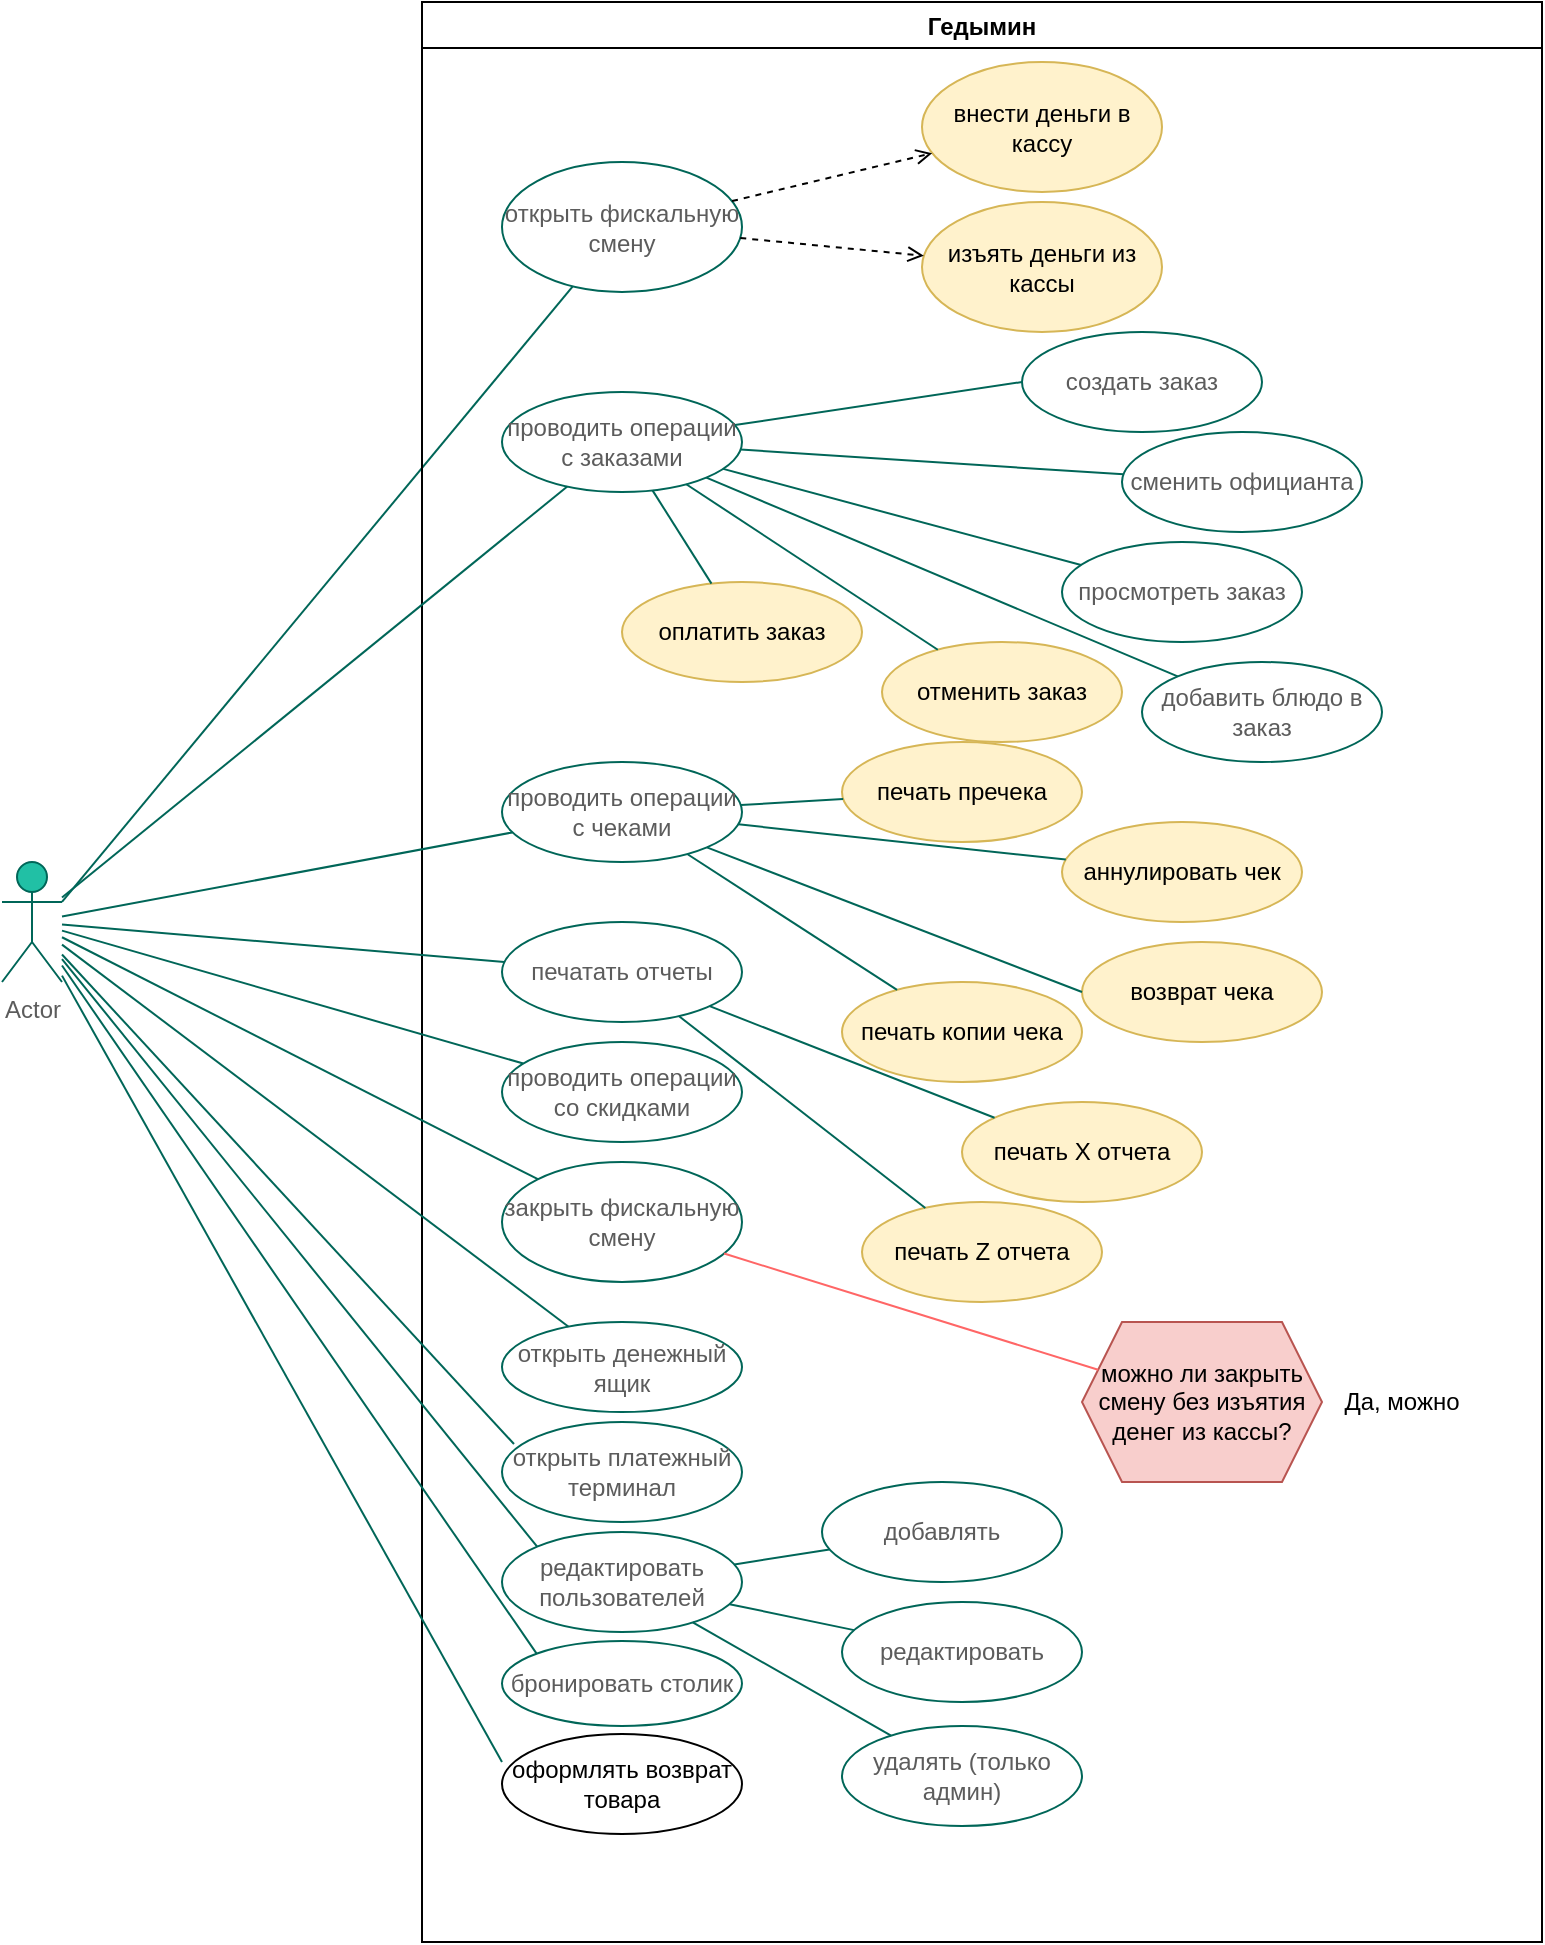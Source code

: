 <mxfile version="15.5.2" type="github">
  <diagram id="GxYnLsHXxuP-54g7DX-x" name="Page-1">
    <mxGraphModel dx="1422" dy="764" grid="1" gridSize="10" guides="1" tooltips="1" connect="1" arrows="1" fold="1" page="1" pageScale="1" pageWidth="827" pageHeight="1169" math="0" shadow="0">
      <root>
        <mxCell id="0" />
        <mxCell id="1" parent="0" />
        <mxCell id="fbP9ISJhYm2EwNBeFBmf-1" value="Actor" style="shape=umlActor;verticalLabelPosition=bottom;verticalAlign=top;html=1;outlineConnect=0;fillColor=#21C0A5;strokeColor=#006658;fontColor=#5C5C5C;" parent="1" vertex="1">
          <mxGeometry x="20" y="490" width="30" height="60" as="geometry" />
        </mxCell>
        <mxCell id="fbP9ISJhYm2EwNBeFBmf-3" value="" style="endArrow=none;html=1;rounded=0;exitX=1;exitY=0.333;exitDx=0;exitDy=0;exitPerimeter=0;strokeColor=#006658;fontColor=#5C5C5C;" parent="1" source="fbP9ISJhYm2EwNBeFBmf-1" target="fbP9ISJhYm2EwNBeFBmf-7" edge="1">
          <mxGeometry width="50" height="50" relative="1" as="geometry">
            <mxPoint x="120" y="415" as="sourcePoint" />
            <mxPoint x="270" y="275" as="targetPoint" />
          </mxGeometry>
        </mxCell>
        <mxCell id="fbP9ISJhYm2EwNBeFBmf-4" value="Гедымин" style="swimlane;" parent="1" vertex="1">
          <mxGeometry x="230" y="60" width="560" height="970" as="geometry" />
        </mxCell>
        <mxCell id="fbP9ISJhYm2EwNBeFBmf-5" value="закрыть фискальную смену" style="ellipse;whiteSpace=wrap;html=1;fillColor=none;strokeColor=#006658;fontColor=#5C5C5C;" parent="fbP9ISJhYm2EwNBeFBmf-4" vertex="1">
          <mxGeometry x="40" y="580" width="120" height="60" as="geometry" />
        </mxCell>
        <mxCell id="fbP9ISJhYm2EwNBeFBmf-6" value="проводить операции с чеками" style="ellipse;whiteSpace=wrap;html=1;fillColor=none;strokeColor=#006658;fontColor=#5C5C5C;" parent="fbP9ISJhYm2EwNBeFBmf-4" vertex="1">
          <mxGeometry x="40" y="380" width="120" height="50" as="geometry" />
        </mxCell>
        <mxCell id="fbP9ISJhYm2EwNBeFBmf-7" value="открыть фискальную смену" style="ellipse;whiteSpace=wrap;html=1;fillColor=none;strokeColor=#006658;fontColor=#5C5C5C;" parent="fbP9ISJhYm2EwNBeFBmf-4" vertex="1">
          <mxGeometry x="40" y="80" width="120" height="65" as="geometry" />
        </mxCell>
        <mxCell id="fbP9ISJhYm2EwNBeFBmf-9" value="создать заказ" style="ellipse;whiteSpace=wrap;html=1;fillColor=none;strokeColor=#006658;fontColor=#5C5C5C;" parent="fbP9ISJhYm2EwNBeFBmf-4" vertex="1">
          <mxGeometry x="300" y="165" width="120" height="50" as="geometry" />
        </mxCell>
        <mxCell id="fbP9ISJhYm2EwNBeFBmf-13" value="внести деньги в кассу" style="ellipse;whiteSpace=wrap;html=1;fillColor=#fff2cc;strokeColor=#d6b656;" parent="fbP9ISJhYm2EwNBeFBmf-4" vertex="1">
          <mxGeometry x="250" y="30" width="120" height="65" as="geometry" />
        </mxCell>
        <mxCell id="fbP9ISJhYm2EwNBeFBmf-14" value="изъять деньги из кассы" style="ellipse;whiteSpace=wrap;html=1;fillColor=#fff2cc;strokeColor=#d6b656;" parent="fbP9ISJhYm2EwNBeFBmf-4" vertex="1">
          <mxGeometry x="250" y="100" width="120" height="65" as="geometry" />
        </mxCell>
        <mxCell id="fbP9ISJhYm2EwNBeFBmf-15" value="" style="html=1;verticalAlign=bottom;labelBackgroundColor=none;endArrow=open;endFill=0;dashed=1;rounded=0;" parent="fbP9ISJhYm2EwNBeFBmf-4" source="fbP9ISJhYm2EwNBeFBmf-7" target="fbP9ISJhYm2EwNBeFBmf-13" edge="1">
          <mxGeometry x="-0.212" y="62" width="160" relative="1" as="geometry">
            <mxPoint x="100" y="210" as="sourcePoint" />
            <mxPoint x="260" y="210" as="targetPoint" />
            <mxPoint as="offset" />
          </mxGeometry>
        </mxCell>
        <mxCell id="fbP9ISJhYm2EwNBeFBmf-16" value="" style="html=1;verticalAlign=bottom;labelBackgroundColor=none;endArrow=open;endFill=0;dashed=1;rounded=0;" parent="fbP9ISJhYm2EwNBeFBmf-4" source="fbP9ISJhYm2EwNBeFBmf-7" target="fbP9ISJhYm2EwNBeFBmf-14" edge="1">
          <mxGeometry width="160" relative="1" as="geometry">
            <mxPoint x="169.605" y="81.225" as="sourcePoint" />
            <mxPoint x="270.47" y="88.441" as="targetPoint" />
          </mxGeometry>
        </mxCell>
        <mxCell id="fbP9ISJhYm2EwNBeFBmf-19" value="просмотреть заказ" style="ellipse;whiteSpace=wrap;html=1;fillColor=none;strokeColor=#006658;fontColor=#5C5C5C;" parent="fbP9ISJhYm2EwNBeFBmf-4" vertex="1">
          <mxGeometry x="320" y="270" width="120" height="50" as="geometry" />
        </mxCell>
        <mxCell id="fbP9ISJhYm2EwNBeFBmf-23" value="отменить заказ" style="ellipse;whiteSpace=wrap;html=1;fillColor=#fff2cc;strokeColor=#d6b656;" parent="fbP9ISJhYm2EwNBeFBmf-4" vertex="1">
          <mxGeometry x="230" y="320" width="120" height="50" as="geometry" />
        </mxCell>
        <mxCell id="fbP9ISJhYm2EwNBeFBmf-25" value="проводить операции с заказами" style="ellipse;whiteSpace=wrap;html=1;fillColor=none;strokeColor=#006658;fontColor=#5C5C5C;" parent="fbP9ISJhYm2EwNBeFBmf-4" vertex="1">
          <mxGeometry x="40" y="195" width="120" height="50" as="geometry" />
        </mxCell>
        <mxCell id="fbP9ISJhYm2EwNBeFBmf-2" value="" style="endArrow=none;html=1;rounded=0;entryX=0;entryY=0.5;entryDx=0;entryDy=0;strokeColor=#006658;fontColor=#5C5C5C;" parent="fbP9ISJhYm2EwNBeFBmf-4" source="fbP9ISJhYm2EwNBeFBmf-25" target="fbP9ISJhYm2EwNBeFBmf-9" edge="1">
          <mxGeometry width="50" height="50" relative="1" as="geometry">
            <mxPoint x="-160" y="385" as="sourcePoint" />
            <mxPoint x="-110" y="335" as="targetPoint" />
          </mxGeometry>
        </mxCell>
        <mxCell id="fbP9ISJhYm2EwNBeFBmf-20" value="" style="endArrow=none;html=1;rounded=0;strokeColor=#006658;fontColor=#5C5C5C;" parent="fbP9ISJhYm2EwNBeFBmf-4" source="fbP9ISJhYm2EwNBeFBmf-25" target="fbP9ISJhYm2EwNBeFBmf-19" edge="1">
          <mxGeometry width="50" height="50" relative="1" as="geometry">
            <mxPoint x="-100" y="190.091" as="sourcePoint" />
            <mxPoint x="50" y="141" as="targetPoint" />
          </mxGeometry>
        </mxCell>
        <mxCell id="fbP9ISJhYm2EwNBeFBmf-24" value="" style="endArrow=none;html=1;rounded=0;strokeColor=#006658;fontColor=#5C5C5C;" parent="fbP9ISJhYm2EwNBeFBmf-4" source="fbP9ISJhYm2EwNBeFBmf-25" target="fbP9ISJhYm2EwNBeFBmf-23" edge="1">
          <mxGeometry width="50" height="50" relative="1" as="geometry">
            <mxPoint x="-100" y="195.667" as="sourcePoint" />
            <mxPoint x="50.338" y="202.348" as="targetPoint" />
          </mxGeometry>
        </mxCell>
        <mxCell id="fbP9ISJhYm2EwNBeFBmf-30" value="сменить официанта" style="ellipse;whiteSpace=wrap;html=1;fillColor=none;strokeColor=#006658;fontColor=#5C5C5C;" parent="fbP9ISJhYm2EwNBeFBmf-4" vertex="1">
          <mxGeometry x="350" y="215" width="120" height="50" as="geometry" />
        </mxCell>
        <mxCell id="fbP9ISJhYm2EwNBeFBmf-31" value="" style="endArrow=none;html=1;rounded=0;strokeColor=#006658;fontColor=#5C5C5C;" parent="fbP9ISJhYm2EwNBeFBmf-4" source="fbP9ISJhYm2EwNBeFBmf-25" target="fbP9ISJhYm2EwNBeFBmf-30" edge="1">
          <mxGeometry width="50" height="50" relative="1" as="geometry">
            <mxPoint x="131.018" y="218.416" as="sourcePoint" />
            <mxPoint x="259.041" y="361.575" as="targetPoint" />
          </mxGeometry>
        </mxCell>
        <mxCell id="fbP9ISJhYm2EwNBeFBmf-33" value="открыть денежный ящик" style="ellipse;whiteSpace=wrap;html=1;fillColor=none;strokeColor=#006658;fontColor=#5C5C5C;" parent="fbP9ISJhYm2EwNBeFBmf-4" vertex="1">
          <mxGeometry x="40" y="660" width="120" height="45" as="geometry" />
        </mxCell>
        <mxCell id="fbP9ISJhYm2EwNBeFBmf-34" value="открыть платежный терминал" style="ellipse;whiteSpace=wrap;html=1;fillColor=none;strokeColor=#006658;fontColor=#5C5C5C;" parent="fbP9ISJhYm2EwNBeFBmf-4" vertex="1">
          <mxGeometry x="40" y="710" width="120" height="50" as="geometry" />
        </mxCell>
        <mxCell id="fbP9ISJhYm2EwNBeFBmf-35" value="редактировать пользователей" style="ellipse;whiteSpace=wrap;html=1;fillColor=none;strokeColor=#006658;fontColor=#5C5C5C;" parent="fbP9ISJhYm2EwNBeFBmf-4" vertex="1">
          <mxGeometry x="40" y="765" width="120" height="50" as="geometry" />
        </mxCell>
        <mxCell id="fbP9ISJhYm2EwNBeFBmf-36" value="бронировать столик" style="ellipse;whiteSpace=wrap;html=1;fillColor=none;strokeColor=#006658;fontColor=#5C5C5C;" parent="fbP9ISJhYm2EwNBeFBmf-4" vertex="1">
          <mxGeometry x="40" y="819.5" width="120" height="42.5" as="geometry" />
        </mxCell>
        <mxCell id="fbP9ISJhYm2EwNBeFBmf-37" value="печать Х отчета" style="ellipse;whiteSpace=wrap;html=1;fillColor=#fff2cc;strokeColor=#d6b656;" parent="fbP9ISJhYm2EwNBeFBmf-4" vertex="1">
          <mxGeometry x="270" y="550" width="120" height="50" as="geometry" />
        </mxCell>
        <mxCell id="fbP9ISJhYm2EwNBeFBmf-38" value="печать Z отчета" style="ellipse;whiteSpace=wrap;html=1;fillColor=#fff2cc;strokeColor=#d6b656;" parent="fbP9ISJhYm2EwNBeFBmf-4" vertex="1">
          <mxGeometry x="220" y="600" width="120" height="50" as="geometry" />
        </mxCell>
        <mxCell id="fbP9ISJhYm2EwNBeFBmf-39" value="печать пречека" style="ellipse;whiteSpace=wrap;html=1;fillColor=#fff2cc;strokeColor=#d6b656;" parent="fbP9ISJhYm2EwNBeFBmf-4" vertex="1">
          <mxGeometry x="210" y="370" width="120" height="50" as="geometry" />
        </mxCell>
        <mxCell id="fbP9ISJhYm2EwNBeFBmf-40" value="оплатить заказ" style="ellipse;whiteSpace=wrap;html=1;fillColor=#fff2cc;strokeColor=#d6b656;" parent="fbP9ISJhYm2EwNBeFBmf-4" vertex="1">
          <mxGeometry x="100" y="290" width="120" height="50" as="geometry" />
        </mxCell>
        <mxCell id="fbP9ISJhYm2EwNBeFBmf-41" value="" style="endArrow=none;html=1;rounded=0;strokeColor=#006658;fontColor=#5C5C5C;" parent="fbP9ISJhYm2EwNBeFBmf-4" source="fbP9ISJhYm2EwNBeFBmf-25" target="fbP9ISJhYm2EwNBeFBmf-40" edge="1">
          <mxGeometry width="50" height="50" relative="1" as="geometry">
            <mxPoint x="170" y="230" as="sourcePoint" />
            <mxPoint x="320" y="230" as="targetPoint" />
          </mxGeometry>
        </mxCell>
        <mxCell id="fbP9ISJhYm2EwNBeFBmf-43" value="аннулировать чек" style="ellipse;whiteSpace=wrap;html=1;fillColor=#fff2cc;strokeColor=#d6b656;" parent="fbP9ISJhYm2EwNBeFBmf-4" vertex="1">
          <mxGeometry x="320" y="410" width="120" height="50" as="geometry" />
        </mxCell>
        <mxCell id="fbP9ISJhYm2EwNBeFBmf-44" value="печать копии чека" style="ellipse;whiteSpace=wrap;html=1;fillColor=#fff2cc;strokeColor=#d6b656;" parent="fbP9ISJhYm2EwNBeFBmf-4" vertex="1">
          <mxGeometry x="210" y="490" width="120" height="50" as="geometry" />
        </mxCell>
        <mxCell id="fbP9ISJhYm2EwNBeFBmf-45" value="оформлять возврат товара" style="ellipse;whiteSpace=wrap;html=1;" parent="fbP9ISJhYm2EwNBeFBmf-4" vertex="1">
          <mxGeometry x="40" y="866" width="120" height="50" as="geometry" />
        </mxCell>
        <mxCell id="fbP9ISJhYm2EwNBeFBmf-46" value="добавлять" style="ellipse;whiteSpace=wrap;html=1;fillColor=none;strokeColor=#006658;fontColor=#5C5C5C;" parent="fbP9ISJhYm2EwNBeFBmf-4" vertex="1">
          <mxGeometry x="200" y="740" width="120" height="50" as="geometry" />
        </mxCell>
        <mxCell id="fbP9ISJhYm2EwNBeFBmf-47" value="редактировать" style="ellipse;whiteSpace=wrap;html=1;fillColor=none;strokeColor=#006658;fontColor=#5C5C5C;" parent="fbP9ISJhYm2EwNBeFBmf-4" vertex="1">
          <mxGeometry x="210" y="800" width="120" height="50" as="geometry" />
        </mxCell>
        <mxCell id="fbP9ISJhYm2EwNBeFBmf-48" value="удалять (только админ)" style="ellipse;whiteSpace=wrap;html=1;fillColor=none;strokeColor=#006658;fontColor=#5C5C5C;" parent="fbP9ISJhYm2EwNBeFBmf-4" vertex="1">
          <mxGeometry x="210" y="862" width="120" height="50" as="geometry" />
        </mxCell>
        <mxCell id="fbP9ISJhYm2EwNBeFBmf-50" value="" style="endArrow=none;html=1;rounded=0;strokeColor=#006658;fontColor=#5C5C5C;" parent="fbP9ISJhYm2EwNBeFBmf-4" source="fbP9ISJhYm2EwNBeFBmf-46" target="fbP9ISJhYm2EwNBeFBmf-35" edge="1">
          <mxGeometry width="50" height="50" relative="1" as="geometry">
            <mxPoint x="410" y="660" as="sourcePoint" />
            <mxPoint x="267.897" y="333.88" as="targetPoint" />
          </mxGeometry>
        </mxCell>
        <mxCell id="fbP9ISJhYm2EwNBeFBmf-51" value="" style="endArrow=none;html=1;rounded=0;strokeColor=#006658;fontColor=#5C5C5C;" parent="fbP9ISJhYm2EwNBeFBmf-4" source="fbP9ISJhYm2EwNBeFBmf-47" target="fbP9ISJhYm2EwNBeFBmf-35" edge="1">
          <mxGeometry width="50" height="50" relative="1" as="geometry">
            <mxPoint x="210.275" y="807.389" as="sourcePoint" />
            <mxPoint x="169.805" y="809.884" as="targetPoint" />
          </mxGeometry>
        </mxCell>
        <mxCell id="fbP9ISJhYm2EwNBeFBmf-52" value="" style="endArrow=none;html=1;rounded=0;strokeColor=#006658;fontColor=#5C5C5C;" parent="fbP9ISJhYm2EwNBeFBmf-4" source="fbP9ISJhYm2EwNBeFBmf-48" target="fbP9ISJhYm2EwNBeFBmf-35" edge="1">
          <mxGeometry width="50" height="50" relative="1" as="geometry">
            <mxPoint x="220.275" y="817.389" as="sourcePoint" />
            <mxPoint x="179.805" y="819.884" as="targetPoint" />
          </mxGeometry>
        </mxCell>
        <mxCell id="fbP9ISJhYm2EwNBeFBmf-53" value="" style="endArrow=none;html=1;rounded=0;strokeColor=#006658;fontColor=#5C5C5C;" parent="fbP9ISJhYm2EwNBeFBmf-4" source="fbP9ISJhYm2EwNBeFBmf-6" target="fbP9ISJhYm2EwNBeFBmf-39" edge="1">
          <mxGeometry width="50" height="50" relative="1" as="geometry">
            <mxPoint x="125.202" y="254.184" as="sourcePoint" />
            <mxPoint x="154.73" y="300.823" as="targetPoint" />
          </mxGeometry>
        </mxCell>
        <mxCell id="fbP9ISJhYm2EwNBeFBmf-54" value="" style="endArrow=none;html=1;rounded=0;strokeColor=#006658;fontColor=#5C5C5C;" parent="fbP9ISJhYm2EwNBeFBmf-4" source="fbP9ISJhYm2EwNBeFBmf-6" target="fbP9ISJhYm2EwNBeFBmf-43" edge="1">
          <mxGeometry width="50" height="50" relative="1" as="geometry">
            <mxPoint x="135.202" y="264.184" as="sourcePoint" />
            <mxPoint x="164.73" y="310.823" as="targetPoint" />
          </mxGeometry>
        </mxCell>
        <mxCell id="fbP9ISJhYm2EwNBeFBmf-55" value="" style="endArrow=none;html=1;rounded=0;strokeColor=#006658;fontColor=#5C5C5C;" parent="fbP9ISJhYm2EwNBeFBmf-4" source="fbP9ISJhYm2EwNBeFBmf-6" target="fbP9ISJhYm2EwNBeFBmf-44" edge="1">
          <mxGeometry width="50" height="50" relative="1" as="geometry">
            <mxPoint x="145.202" y="274.184" as="sourcePoint" />
            <mxPoint x="174.73" y="320.823" as="targetPoint" />
          </mxGeometry>
        </mxCell>
        <mxCell id="fbP9ISJhYm2EwNBeFBmf-56" value="добавить блюдо в заказ" style="ellipse;whiteSpace=wrap;html=1;fillColor=none;strokeColor=#006658;fontColor=#5C5C5C;" parent="fbP9ISJhYm2EwNBeFBmf-4" vertex="1">
          <mxGeometry x="360" y="330" width="120" height="50" as="geometry" />
        </mxCell>
        <mxCell id="fbP9ISJhYm2EwNBeFBmf-57" value="" style="endArrow=none;html=1;rounded=0;strokeColor=#006658;fontColor=#5C5C5C;" parent="fbP9ISJhYm2EwNBeFBmf-4" source="fbP9ISJhYm2EwNBeFBmf-25" target="fbP9ISJhYm2EwNBeFBmf-56" edge="1">
          <mxGeometry width="50" height="50" relative="1" as="geometry">
            <mxPoint x="125.202" y="254.184" as="sourcePoint" />
            <mxPoint x="154.73" y="300.823" as="targetPoint" />
          </mxGeometry>
        </mxCell>
        <mxCell id="fbP9ISJhYm2EwNBeFBmf-58" value="проводить операции со скидками" style="ellipse;whiteSpace=wrap;html=1;fillColor=none;strokeColor=#006658;fontColor=#5C5C5C;" parent="fbP9ISJhYm2EwNBeFBmf-4" vertex="1">
          <mxGeometry x="40" y="520" width="120" height="50" as="geometry" />
        </mxCell>
        <mxCell id="fbP9ISJhYm2EwNBeFBmf-59" value="печатать отчеты" style="ellipse;whiteSpace=wrap;html=1;fillColor=none;strokeColor=#006658;fontColor=#5C5C5C;" parent="fbP9ISJhYm2EwNBeFBmf-4" vertex="1">
          <mxGeometry x="40" y="460" width="120" height="50" as="geometry" />
        </mxCell>
        <mxCell id="fbP9ISJhYm2EwNBeFBmf-62" value="" style="endArrow=none;html=1;rounded=0;strokeColor=#006658;fontColor=#5C5C5C;" parent="fbP9ISJhYm2EwNBeFBmf-4" source="fbP9ISJhYm2EwNBeFBmf-59" target="fbP9ISJhYm2EwNBeFBmf-38" edge="1">
          <mxGeometry width="50" height="50" relative="1" as="geometry">
            <mxPoint x="-150" y="493.692" as="sourcePoint" />
            <mxPoint x="75.297" y="549.149" as="targetPoint" />
          </mxGeometry>
        </mxCell>
        <mxCell id="fbP9ISJhYm2EwNBeFBmf-63" value="" style="endArrow=none;html=1;rounded=0;strokeColor=#006658;fontColor=#5C5C5C;" parent="fbP9ISJhYm2EwNBeFBmf-4" source="fbP9ISJhYm2EwNBeFBmf-59" target="fbP9ISJhYm2EwNBeFBmf-37" edge="1">
          <mxGeometry width="50" height="50" relative="1" as="geometry">
            <mxPoint x="157.583" y="554.797" as="sourcePoint" />
            <mxPoint x="247.574" y="592.322" as="targetPoint" />
          </mxGeometry>
        </mxCell>
        <mxCell id="fbP9ISJhYm2EwNBeFBmf-32" value="можно ли закрыть смену без изъятия денег из кассы?" style="shape=hexagon;perimeter=hexagonPerimeter2;whiteSpace=wrap;html=1;fixedSize=1;fillColor=#f8cecc;strokeColor=#b85450;" parent="fbP9ISJhYm2EwNBeFBmf-4" vertex="1">
          <mxGeometry x="330" y="660" width="120" height="80" as="geometry" />
        </mxCell>
        <mxCell id="fbP9ISJhYm2EwNBeFBmf-64" value="" style="endArrow=none;html=1;rounded=0;strokeColor=#FF6666;fontColor=#5C5C5C;" parent="fbP9ISJhYm2EwNBeFBmf-4" source="fbP9ISJhYm2EwNBeFBmf-5" target="fbP9ISJhYm2EwNBeFBmf-32" edge="1">
          <mxGeometry width="50" height="50" relative="1" as="geometry">
            <mxPoint x="138.417" y="517.018" as="sourcePoint" />
            <mxPoint x="261.667" y="612.963" as="targetPoint" />
          </mxGeometry>
        </mxCell>
        <mxCell id="hKNmLy-pR7IXaHuMUlW_-1" value="Да, можно" style="text;html=1;strokeColor=none;fillColor=none;align=center;verticalAlign=middle;whiteSpace=wrap;rounded=0;" vertex="1" parent="fbP9ISJhYm2EwNBeFBmf-4">
          <mxGeometry x="450" y="685" width="80" height="30" as="geometry" />
        </mxCell>
        <mxCell id="hKNmLy-pR7IXaHuMUlW_-2" value="возврат чека" style="ellipse;whiteSpace=wrap;html=1;fillColor=#fff2cc;strokeColor=#d6b656;" vertex="1" parent="fbP9ISJhYm2EwNBeFBmf-4">
          <mxGeometry x="330" y="470" width="120" height="50" as="geometry" />
        </mxCell>
        <mxCell id="hKNmLy-pR7IXaHuMUlW_-3" value="" style="endArrow=none;html=1;rounded=0;strokeColor=#006658;fontColor=#5C5C5C;entryX=0;entryY=0.5;entryDx=0;entryDy=0;exitX=1;exitY=1;exitDx=0;exitDy=0;" edge="1" parent="fbP9ISJhYm2EwNBeFBmf-4" source="fbP9ISJhYm2EwNBeFBmf-6" target="hKNmLy-pR7IXaHuMUlW_-2">
          <mxGeometry width="50" height="50" relative="1" as="geometry">
            <mxPoint x="156.118" y="430.992" as="sourcePoint" />
            <mxPoint x="234.217" y="458.841" as="targetPoint" />
          </mxGeometry>
        </mxCell>
        <mxCell id="fbP9ISJhYm2EwNBeFBmf-21" value="" style="endArrow=none;html=1;rounded=0;strokeColor=#006658;fontColor=#5C5C5C;" parent="1" source="fbP9ISJhYm2EwNBeFBmf-1" target="fbP9ISJhYm2EwNBeFBmf-6" edge="1">
          <mxGeometry width="50" height="50" relative="1" as="geometry">
            <mxPoint x="140" y="270.091" as="sourcePoint" />
            <mxPoint x="290" y="221" as="targetPoint" />
          </mxGeometry>
        </mxCell>
        <mxCell id="fbP9ISJhYm2EwNBeFBmf-22" value="" style="endArrow=none;html=1;rounded=0;strokeColor=#006658;fontColor=#5C5C5C;" parent="1" source="fbP9ISJhYm2EwNBeFBmf-1" target="fbP9ISJhYm2EwNBeFBmf-5" edge="1">
          <mxGeometry width="50" height="50" relative="1" as="geometry">
            <mxPoint x="150" y="280.091" as="sourcePoint" />
            <mxPoint x="300" y="231" as="targetPoint" />
          </mxGeometry>
        </mxCell>
        <mxCell id="fbP9ISJhYm2EwNBeFBmf-27" value="" style="endArrow=none;html=1;rounded=0;strokeColor=#006658;fontColor=#5C5C5C;" parent="1" source="fbP9ISJhYm2EwNBeFBmf-1" target="fbP9ISJhYm2EwNBeFBmf-25" edge="1">
          <mxGeometry width="50" height="50" relative="1" as="geometry">
            <mxPoint x="130" y="273" as="sourcePoint" />
            <mxPoint x="303.061" y="365.299" as="targetPoint" />
          </mxGeometry>
        </mxCell>
        <mxCell id="fbP9ISJhYm2EwNBeFBmf-60" value="" style="endArrow=none;html=1;rounded=0;strokeColor=#006658;fontColor=#5C5C5C;" parent="1" source="fbP9ISJhYm2EwNBeFBmf-1" target="fbP9ISJhYm2EwNBeFBmf-58" edge="1">
          <mxGeometry width="50" height="50" relative="1" as="geometry">
            <mxPoint x="60" y="533.692" as="sourcePoint" />
            <mxPoint x="285.297" y="589.149" as="targetPoint" />
          </mxGeometry>
        </mxCell>
        <mxCell id="fbP9ISJhYm2EwNBeFBmf-61" value="" style="endArrow=none;html=1;rounded=0;strokeColor=#006658;fontColor=#5C5C5C;" parent="1" source="fbP9ISJhYm2EwNBeFBmf-1" target="fbP9ISJhYm2EwNBeFBmf-59" edge="1">
          <mxGeometry width="50" height="50" relative="1" as="geometry">
            <mxPoint x="70" y="543.692" as="sourcePoint" />
            <mxPoint x="295.297" y="599.149" as="targetPoint" />
          </mxGeometry>
        </mxCell>
        <mxCell id="fbP9ISJhYm2EwNBeFBmf-65" value="" style="endArrow=none;html=1;rounded=0;strokeColor=#006658;fontColor=#5C5C5C;" parent="1" source="fbP9ISJhYm2EwNBeFBmf-1" target="fbP9ISJhYm2EwNBeFBmf-33" edge="1">
          <mxGeometry width="50" height="50" relative="1" as="geometry">
            <mxPoint x="60" y="537.627" as="sourcePoint" />
            <mxPoint x="297.932" y="658.609" as="targetPoint" />
          </mxGeometry>
        </mxCell>
        <mxCell id="fbP9ISJhYm2EwNBeFBmf-66" value="" style="endArrow=none;html=1;rounded=0;strokeColor=#006658;fontColor=#5C5C5C;entryX=0.05;entryY=0.22;entryDx=0;entryDy=0;entryPerimeter=0;" parent="1" source="fbP9ISJhYm2EwNBeFBmf-1" target="fbP9ISJhYm2EwNBeFBmf-34" edge="1">
          <mxGeometry width="50" height="50" relative="1" as="geometry">
            <mxPoint x="70" y="547.627" as="sourcePoint" />
            <mxPoint x="307.932" y="668.609" as="targetPoint" />
          </mxGeometry>
        </mxCell>
        <mxCell id="fbP9ISJhYm2EwNBeFBmf-67" value="" style="endArrow=none;html=1;rounded=0;strokeColor=#006658;fontColor=#5C5C5C;entryX=0;entryY=0;entryDx=0;entryDy=0;" parent="1" source="fbP9ISJhYm2EwNBeFBmf-1" target="fbP9ISJhYm2EwNBeFBmf-35" edge="1">
          <mxGeometry width="50" height="50" relative="1" as="geometry">
            <mxPoint x="80" y="557.627" as="sourcePoint" />
            <mxPoint x="317.932" y="678.609" as="targetPoint" />
          </mxGeometry>
        </mxCell>
        <mxCell id="fbP9ISJhYm2EwNBeFBmf-68" value="" style="endArrow=none;html=1;rounded=0;strokeColor=#006658;fontColor=#5C5C5C;entryX=0;entryY=0;entryDx=0;entryDy=0;" parent="1" source="fbP9ISJhYm2EwNBeFBmf-1" target="fbP9ISJhYm2EwNBeFBmf-36" edge="1">
          <mxGeometry width="50" height="50" relative="1" as="geometry">
            <mxPoint x="90" y="567.627" as="sourcePoint" />
            <mxPoint x="327.932" y="688.609" as="targetPoint" />
          </mxGeometry>
        </mxCell>
        <mxCell id="fbP9ISJhYm2EwNBeFBmf-69" value="" style="endArrow=none;html=1;rounded=0;strokeColor=#006658;fontColor=#5C5C5C;entryX=0;entryY=0.28;entryDx=0;entryDy=0;entryPerimeter=0;" parent="1" source="fbP9ISJhYm2EwNBeFBmf-1" target="fbP9ISJhYm2EwNBeFBmf-45" edge="1">
          <mxGeometry width="50" height="50" relative="1" as="geometry">
            <mxPoint x="60" y="551.747" as="sourcePoint" />
            <mxPoint x="297.323" y="895.813" as="targetPoint" />
          </mxGeometry>
        </mxCell>
      </root>
    </mxGraphModel>
  </diagram>
</mxfile>
